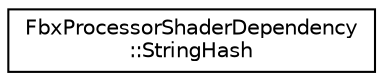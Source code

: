 digraph "クラス階層図"
{
  edge [fontname="Helvetica",fontsize="10",labelfontname="Helvetica",labelfontsize="10"];
  node [fontname="Helvetica",fontsize="10",shape=record];
  rankdir="LR";
  Node0 [label="FbxProcessorShaderDependency\l::StringHash",height=0.2,width=0.4,color="black", fillcolor="white", style="filled",URL="$class_fbx_processor_shader_dependency_1_1_string_hash.html"];
}

